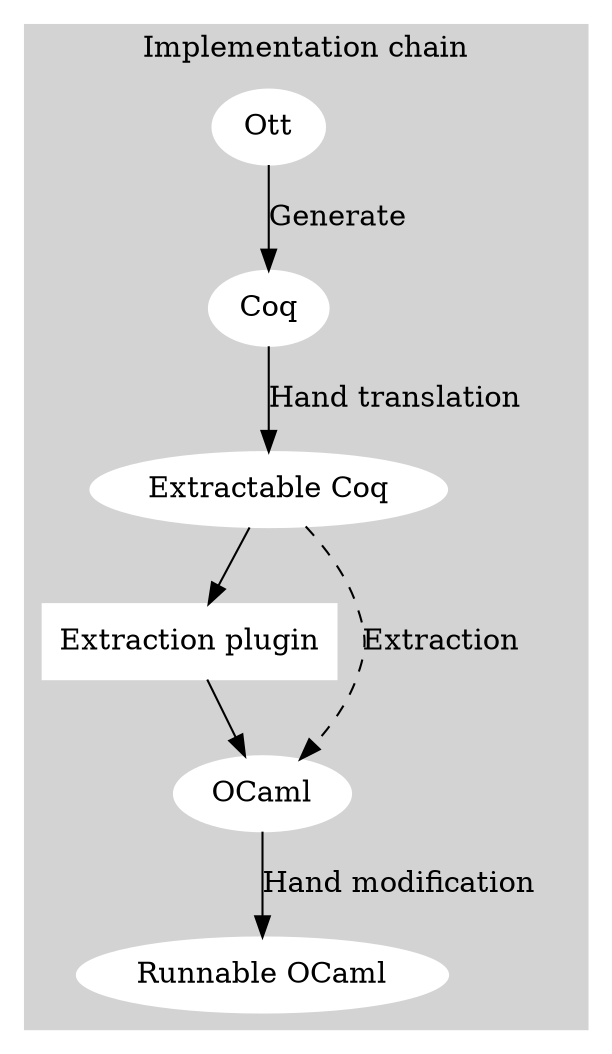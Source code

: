 digraph G {
//compound=true;
subgraph cluster0 {
rankdir=LR;
node [style=filled,color=white];
style=filled;
color=lightgrey;
"Extraction plugin" [shape=box];
"Ott" -> "Coq" [label="Generate"];
"Coq" -> "Extractable Coq" [label="Hand translation"];
"Extractable Coq" -> "Extraction plugin";
"Extraction plugin" -> "OCaml";
"OCaml" -> "Runnable OCaml" [label="Hand modification"];
"Extractable Coq" -> "OCaml" [style=dashed, label="Extraction"];
// "Modified Coq" -> "Extractable Coq" [style=dashed];
label = "Implementation chain";
}
/*
subgraph cluster1 {
node [style=filled];
 "Weak bisimilarity" -> "Monadic proofs" [style=dashed];
 "Monadic proofs" -> "Fork properties" [style=dashed];
"Equivalence proof";
label = "Proof chain";
color=blue
}
"Modified Coq" -> "Weak bisimilarity" [style=dashed];
"Fork properties" -> "Modified Coq"[style=dotted];
"Monadic proofs" -> "Modified Coq"[style=dotted];
"Equivalence proof" -> "Modified Coq"[style=dotted];
"Equivalence proof" -> "Extractable Coq"[style=dotted];
 "Extractable Coq" -> "Equivalence proof" [style=dashed];
subgraph clusterExternal {
node [style=filled,color=white];
"Extraction plugin" [shape=box];
"Extraction plugin" -> "Extractable Coq" [style=dashed];
"LibTactics" [shape=box];
"LibTactics" -> "Fork properties" [style=dashed];
"WeakUpTo Library" -> "Weak bisimilarity" [style=dashed];
label = "External libraries";
};

subgraph clusterProofLegend {
node [style=filled,color=white];
proofL [label="Proof", shape=box];
objL  [label="Object", shape=box];
proofL -> objL [style=dotted];
label = "Proof about an object";
};

subgraph clusterIncludeLegend {
node [style=filled,color=white];
aInclude [label="A", shape=box];
bInclude [label="B", shape=box];
aInclude -> bInclude [style=dashed];
label = "B includes A";
};
subgraph clusterOriginLegend {
rank=sink;
node [style=filled,color=white];
aOrigin [label="A", shape=box];
bOrigin [label="B", shape=box];
aOrigin -> bOrigin;
label = "B generated from A";
};
*/
}

